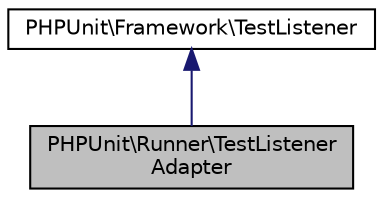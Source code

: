 digraph "PHPUnit\Runner\TestListenerAdapter"
{
  edge [fontname="Helvetica",fontsize="10",labelfontname="Helvetica",labelfontsize="10"];
  node [fontname="Helvetica",fontsize="10",shape=record];
  Node0 [label="PHPUnit\\Runner\\TestListener\lAdapter",height=0.2,width=0.4,color="black", fillcolor="grey75", style="filled", fontcolor="black"];
  Node1 -> Node0 [dir="back",color="midnightblue",fontsize="10",style="solid",fontname="Helvetica"];
  Node1 [label="PHPUnit\\Framework\\TestListener",height=0.2,width=0.4,color="black", fillcolor="white", style="filled",URL="$interfacePHPUnit_1_1Framework_1_1TestListener.html"];
}
